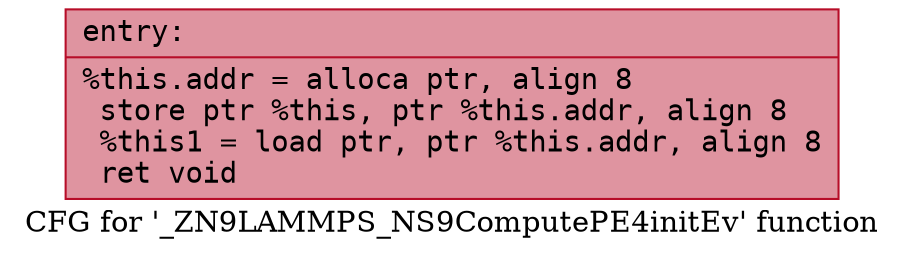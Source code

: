 digraph "CFG for '_ZN9LAMMPS_NS9ComputePE4initEv' function" {
	label="CFG for '_ZN9LAMMPS_NS9ComputePE4initEv' function";

	Node0x560883b5f190 [shape=record,color="#b70d28ff", style=filled, fillcolor="#b70d2870" fontname="Courier",label="{entry:\l|  %this.addr = alloca ptr, align 8\l  store ptr %this, ptr %this.addr, align 8\l  %this1 = load ptr, ptr %this.addr, align 8\l  ret void\l}"];
}
